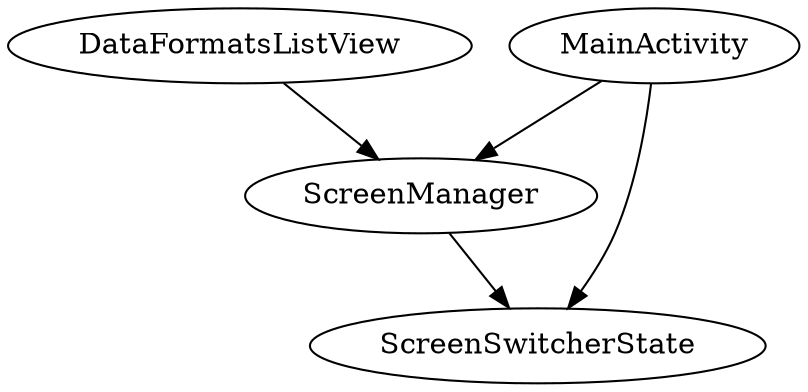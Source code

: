 digraph G1 {
  concentrate = true;
  DataFormatsListView -> ScreenManager;
  MainActivity -> ScreenManager;
  MainActivity -> ScreenSwitcherState;
  ScreenManager -> ScreenSwitcherState;
}
